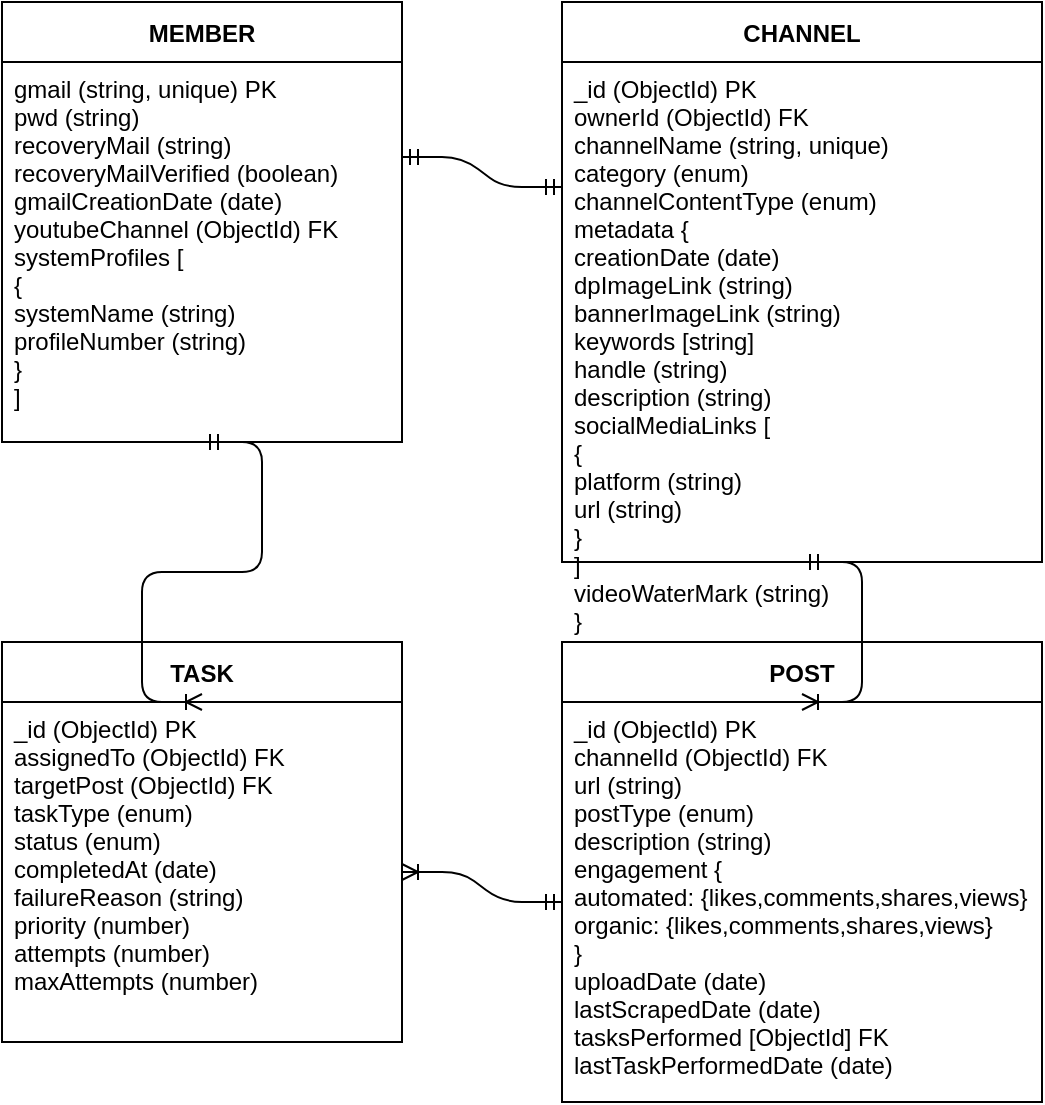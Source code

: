 <mxfile version="26.2.2">
  <diagram name="Page-1" id="youtube-channel-management">
    <mxGraphModel dx="1092" dy="645" grid="1" gridSize="10" guides="1" tooltips="1" connect="1" arrows="1" fold="1" page="1" pageScale="1" pageWidth="850" pageHeight="1100" math="0" shadow="0">
      <root>
        <mxCell id="0" />
        <mxCell id="1" parent="0" />
        <mxCell id="2" value="MEMBER" style="shape=table;startSize=30;container=1;collapsible=1;childLayout=tableLayout;fixedRows=1;rowLines=1;fontStyle=1;align=center;resizeLast=1;" parent="1" vertex="1">
          <mxGeometry x="40" y="40" width="200" height="220" as="geometry" />
        </mxCell>
        <mxCell id="3" value="gmail (string, unique) PK&#xa;pwd (string)&#xa;recoveryMail (string)&#xa;recoveryMailVerified (boolean)&#xa;gmailCreationDate (date)&#xa;youtubeChannel (ObjectId) FK&#xa;systemProfiles [&#xa;    {&#xa;        systemName (string)&#xa;        profileNumber (string)&#xa;    }&#xa;]" style="align=left;strokeColor=none;fillColor=none;spacingLeft=4;fontSize=12;verticalAlign=top;resizable=0;rotatable=0;part=1;" parent="2" vertex="1">
          <mxGeometry y="30" width="200" height="190" as="geometry" />
        </mxCell>
        <mxCell id="4" value="CHANNEL" style="shape=table;startSize=30;container=1;collapsible=1;childLayout=tableLayout;fixedRows=1;rowLines=1;fontStyle=1;align=center;resizeLast=1;" parent="1" vertex="1">
          <mxGeometry x="320" y="40" width="240" height="280" as="geometry" />
        </mxCell>
        <mxCell id="5" value="_id (ObjectId) PK&#xa;ownerId (ObjectId) FK&#xa;channelName (string, unique)&#xa;category (enum)&#xa;channelContentType (enum)&#xa;metadata {&#xa;    creationDate (date)&#xa;    dpImageLink (string)&#xa;    bannerImageLink (string)&#xa;    keywords [string]&#xa;    handle (string)&#xa;    description (string)&#xa;    socialMediaLinks [&#xa;        {&#xa;            platform (string)&#xa;            url (string)&#xa;        }&#xa;    ]&#xa;    videoWaterMark (string)&#xa;}" style="align=left;strokeColor=none;fillColor=none;spacingLeft=4;fontSize=12;verticalAlign=top;resizable=0;rotatable=0;part=1;" parent="4" vertex="1">
          <mxGeometry y="30" width="240" height="250" as="geometry" />
        </mxCell>
        <mxCell id="6" value="POST" style="shape=table;startSize=30;container=1;collapsible=1;childLayout=tableLayout;fixedRows=1;rowLines=1;fontStyle=1;align=center;resizeLast=1;" parent="1" vertex="1">
          <mxGeometry x="320" y="360" width="240" height="230" as="geometry" />
        </mxCell>
        <mxCell id="7" value="_id (ObjectId) PK&#xa;channelId (ObjectId) FK&#xa;url (string)&#xa;postType (enum)&#xa;description (string)&#xa;engagement {&#xa;    automated: {likes,comments,shares,views}&#xa;    organic: {likes,comments,shares,views}&#xa;}&#xa;uploadDate (date)&#xa;lastScrapedDate (date)&#xa;tasksPerformed [ObjectId] FK&#xa;lastTaskPerformedDate (date)" style="align=left;strokeColor=none;fillColor=none;spacingLeft=4;fontSize=12;verticalAlign=top;resizable=0;rotatable=0;part=1;" parent="6" vertex="1">
          <mxGeometry y="30" width="240" height="200" as="geometry" />
        </mxCell>
        <mxCell id="8" value="TASK" style="shape=table;startSize=30;container=1;collapsible=1;childLayout=tableLayout;fixedRows=1;rowLines=1;fontStyle=1;align=center;resizeLast=1;" parent="1" vertex="1">
          <mxGeometry x="40" y="360" width="200" height="200" as="geometry" />
        </mxCell>
        <mxCell id="9" value="_id (ObjectId) PK&#xa;assignedTo (ObjectId) FK&#xa;targetPost (ObjectId) FK&#xa;taskType (enum)&#xa;status (enum)&#xa;completedAt (date)&#xa;failureReason (string)&#xa;priority (number)&#xa;attempts (number)&#xa;maxAttempts (number)" style="align=left;strokeColor=none;fillColor=none;spacingLeft=4;fontSize=12;verticalAlign=top;resizable=0;rotatable=0;part=1;" parent="8" vertex="1">
          <mxGeometry y="30" width="200" height="170" as="geometry" />
        </mxCell>
        <mxCell id="10" value="" style="edgeStyle=entityRelationEdgeStyle;fontSize=12;html=1;endArrow=ERmandOne;startArrow=ERmandOne;exitX=1;exitY=0.25;entryX=0;entryY=0.25;" parent="1" source="3" target="5" edge="1">
          <mxGeometry width="100" height="100" relative="1" as="geometry" />
        </mxCell>
        <mxCell id="11" value="" style="edgeStyle=entityRelationEdgeStyle;fontSize=12;html=1;endArrow=ERoneToMany;startArrow=ERmandOne;exitX=0.5;exitY=1;entryX=0.5;entryY=0;" parent="1" source="5" target="7" edge="1">
          <mxGeometry width="100" height="100" relative="1" as="geometry" />
        </mxCell>
        <mxCell id="12" value="" style="edgeStyle=entityRelationEdgeStyle;fontSize=12;html=1;endArrow=ERoneToMany;startArrow=ERmandOne;exitX=0.5;exitY=1;entryX=0.5;entryY=0;" parent="1" source="3" target="9" edge="1">
          <mxGeometry width="100" height="100" relative="1" as="geometry" />
        </mxCell>
        <mxCell id="13" value="" style="edgeStyle=entityRelationEdgeStyle;fontSize=12;html=1;endArrow=ERoneToMany;startArrow=ERmandOne;exitX=0;exitY=0.5;entryX=1;entryY=0.5;" parent="1" source="7" target="9" edge="1">
          <mxGeometry width="100" height="100" relative="1" as="geometry" />
        </mxCell>
      </root>
    </mxGraphModel>
  </diagram>
</mxfile>
